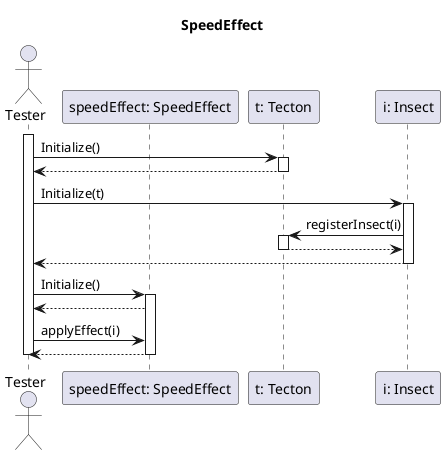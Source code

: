 @startuml Effects Init

title SpeedEffect 

actor "Tester" as tester
participant "speedEffect: SpeedEffect" as speed
participant "t: Tecton" as t
participant "i: Insect" as i

activate tester

	tester -> t: Initialize()
	activate t
	t --> tester
	deactivate t

	tester -> i: Initialize(t)
	activate i

		i-> t: registerInsect(i)
		activate t
		t --> i
		deactivate t

	tester <-- i
	deactivate i

	tester -> speed: Initialize()
	activate speed
	speed --> tester

	tester->speed: applyEffect(i)
	speed-->tester
	deactivate speed

deactivate tester

@enduml